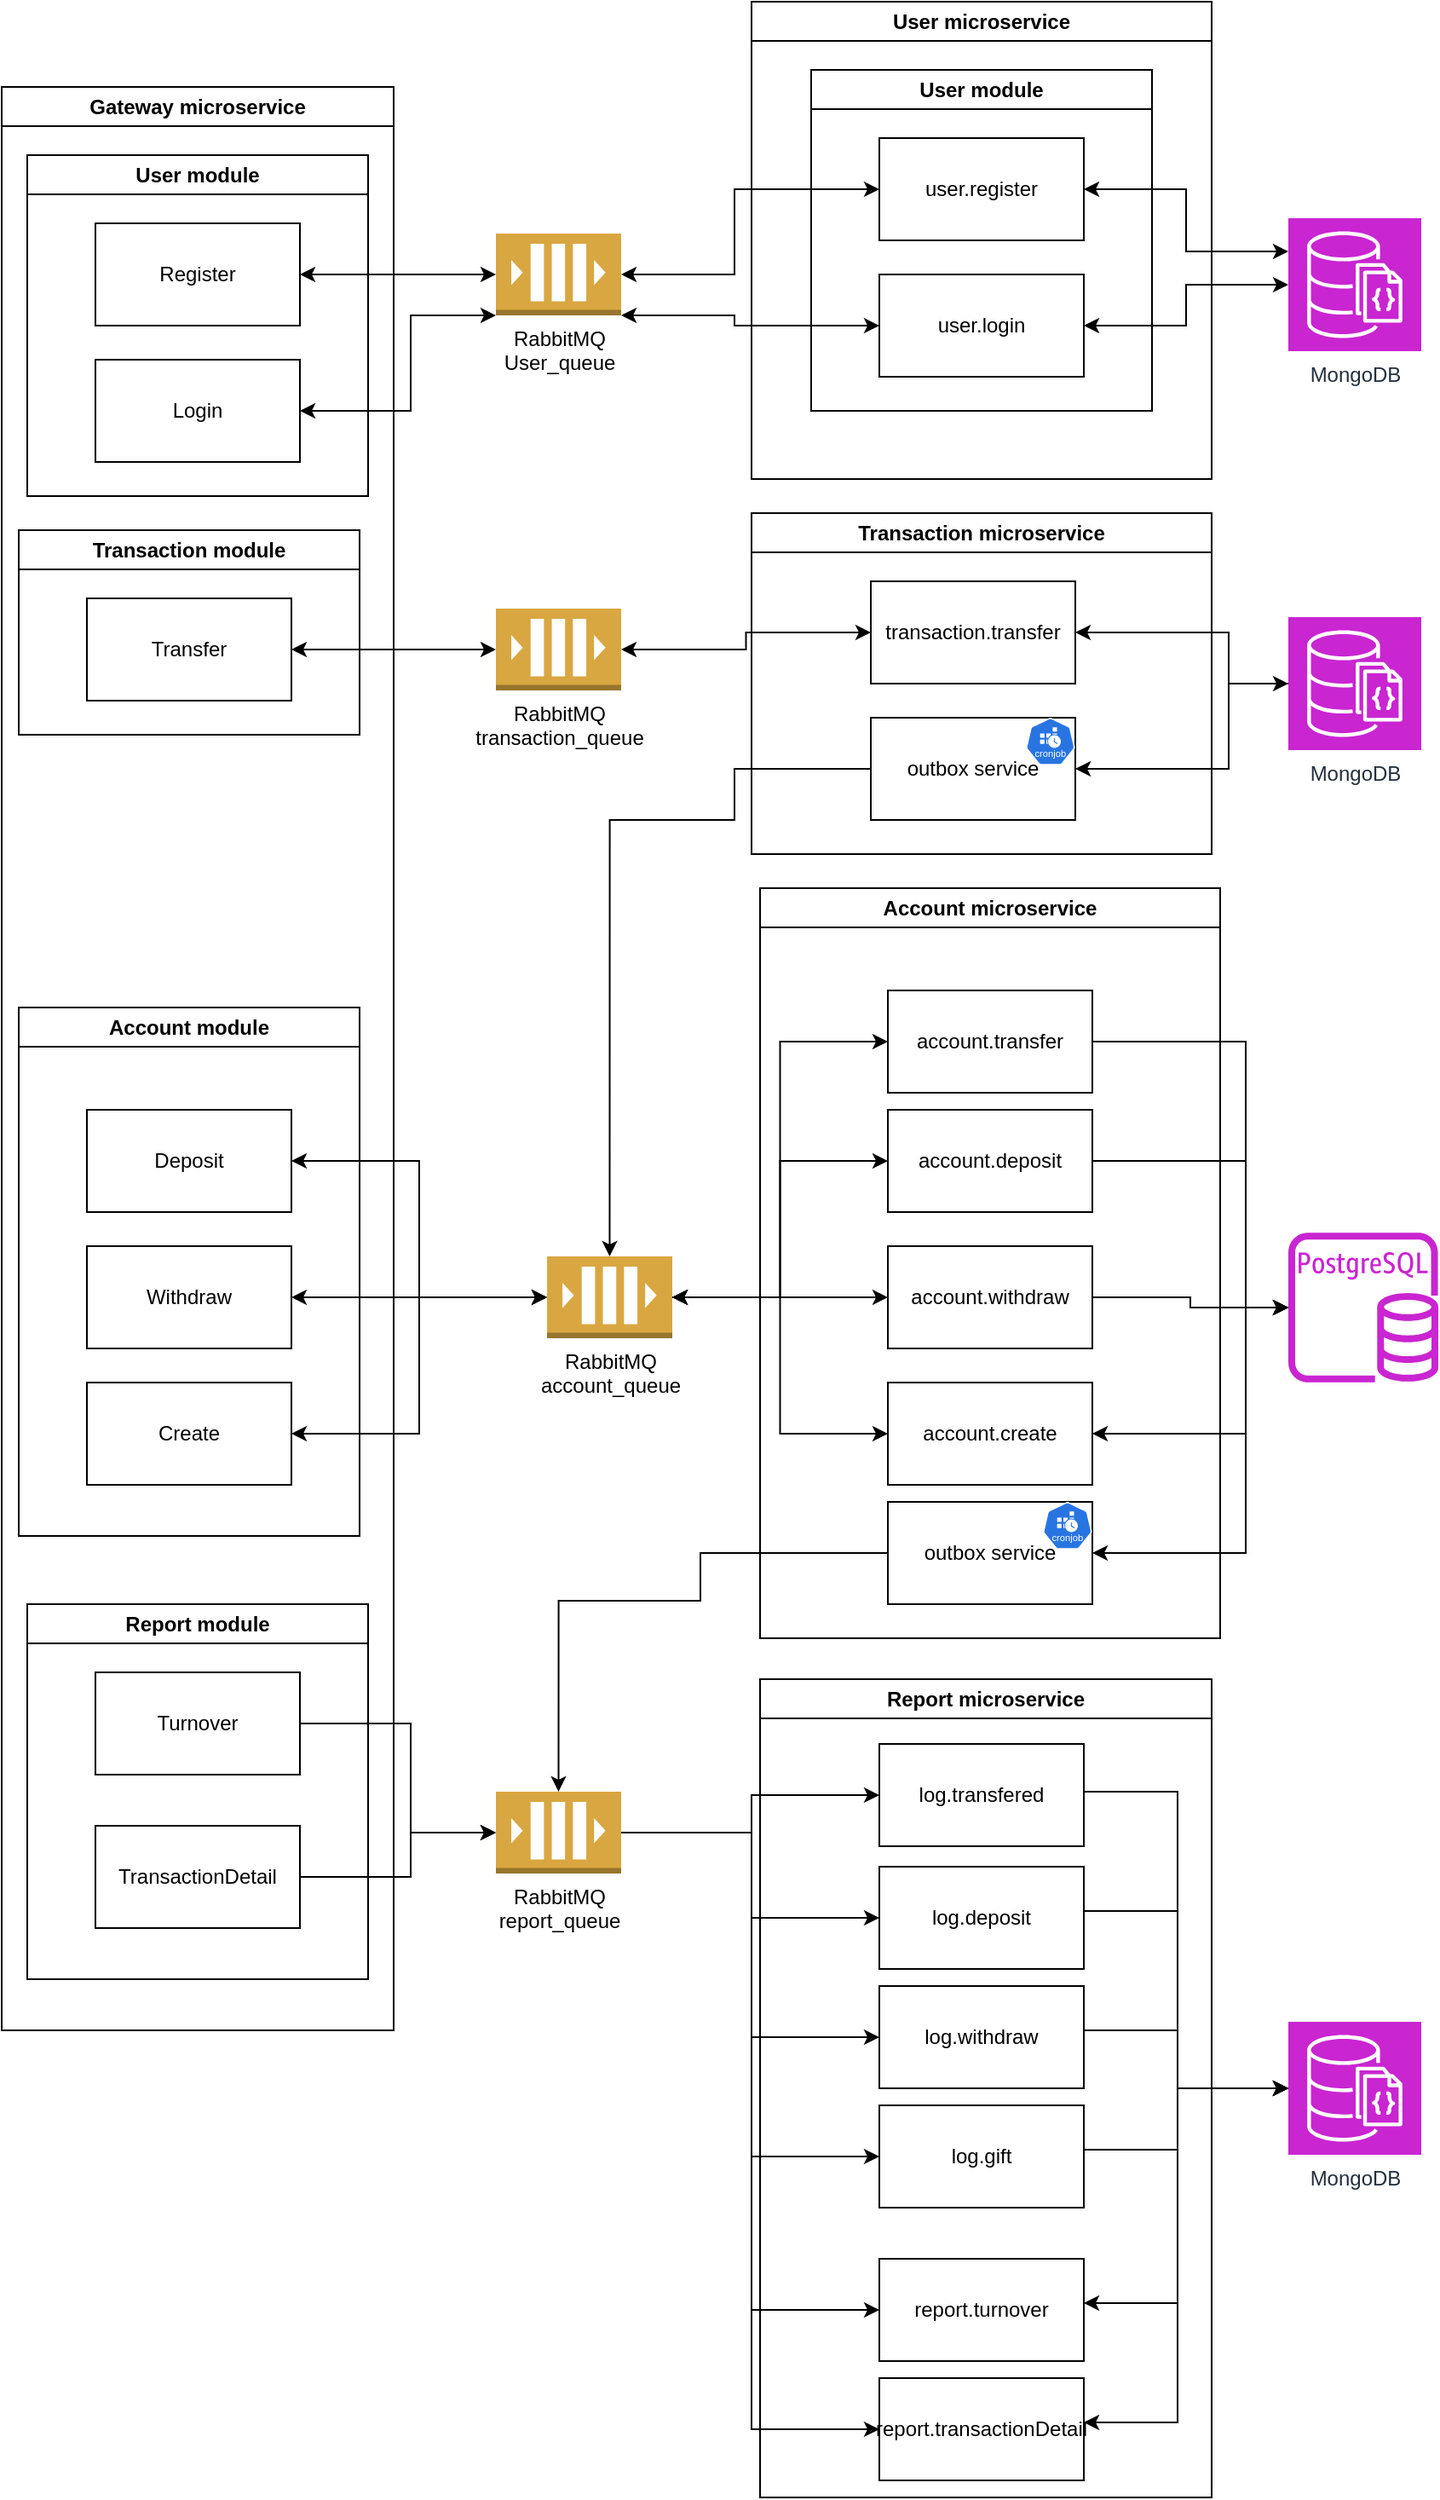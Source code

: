 <mxfile version="24.7.16">
  <diagram name="Page-1" id="gjiGYrU1GdK40-PwsjZL">
    <mxGraphModel dx="1955" dy="1658" grid="1" gridSize="10" guides="1" tooltips="1" connect="1" arrows="1" fold="1" page="1" pageScale="1" pageWidth="850" pageHeight="1100" math="0" shadow="0">
      <root>
        <mxCell id="0" />
        <mxCell id="1" parent="0" />
        <mxCell id="1EiyAuGydXLx-KwnoGxu-1" value="Gateway microservice" style="swimlane;whiteSpace=wrap;html=1;" vertex="1" parent="1">
          <mxGeometry x="-20" y="-40" width="230" height="1140" as="geometry" />
        </mxCell>
        <mxCell id="1EiyAuGydXLx-KwnoGxu-8" value="User module" style="swimlane;whiteSpace=wrap;html=1;" vertex="1" parent="1EiyAuGydXLx-KwnoGxu-1">
          <mxGeometry x="15" y="40" width="200" height="200" as="geometry" />
        </mxCell>
        <mxCell id="1EiyAuGydXLx-KwnoGxu-5" value="Register" style="rounded=0;whiteSpace=wrap;html=1;" vertex="1" parent="1EiyAuGydXLx-KwnoGxu-8">
          <mxGeometry x="40" y="40" width="120" height="60" as="geometry" />
        </mxCell>
        <mxCell id="1EiyAuGydXLx-KwnoGxu-7" value="Login" style="rounded=0;whiteSpace=wrap;html=1;" vertex="1" parent="1EiyAuGydXLx-KwnoGxu-8">
          <mxGeometry x="40" y="120" width="120" height="60" as="geometry" />
        </mxCell>
        <mxCell id="1EiyAuGydXLx-KwnoGxu-24" value="Account module" style="swimlane;whiteSpace=wrap;html=1;" vertex="1" parent="1EiyAuGydXLx-KwnoGxu-1">
          <mxGeometry x="10" y="540" width="200" height="310" as="geometry" />
        </mxCell>
        <mxCell id="1EiyAuGydXLx-KwnoGxu-32" value="Create" style="rounded=0;whiteSpace=wrap;html=1;" vertex="1" parent="1EiyAuGydXLx-KwnoGxu-24">
          <mxGeometry x="40" y="220" width="120" height="60" as="geometry" />
        </mxCell>
        <mxCell id="1EiyAuGydXLx-KwnoGxu-70" value="Withdraw" style="rounded=0;whiteSpace=wrap;html=1;" vertex="1" parent="1EiyAuGydXLx-KwnoGxu-24">
          <mxGeometry x="40" y="140" width="120" height="60" as="geometry" />
        </mxCell>
        <mxCell id="1EiyAuGydXLx-KwnoGxu-69" value="Deposit" style="rounded=0;whiteSpace=wrap;html=1;" vertex="1" parent="1EiyAuGydXLx-KwnoGxu-24">
          <mxGeometry x="40" y="60" width="120" height="60" as="geometry" />
        </mxCell>
        <mxCell id="1EiyAuGydXLx-KwnoGxu-51" value="Report module" style="swimlane;whiteSpace=wrap;html=1;" vertex="1" parent="1EiyAuGydXLx-KwnoGxu-1">
          <mxGeometry x="15" y="890" width="200" height="220" as="geometry" />
        </mxCell>
        <mxCell id="1EiyAuGydXLx-KwnoGxu-52" value="Turnover" style="rounded=0;whiteSpace=wrap;html=1;" vertex="1" parent="1EiyAuGydXLx-KwnoGxu-51">
          <mxGeometry x="40" y="40" width="120" height="60" as="geometry" />
        </mxCell>
        <mxCell id="1EiyAuGydXLx-KwnoGxu-53" value="TransactionDetail" style="rounded=0;whiteSpace=wrap;html=1;" vertex="1" parent="1EiyAuGydXLx-KwnoGxu-51">
          <mxGeometry x="40" y="130" width="120" height="60" as="geometry" />
        </mxCell>
        <mxCell id="1EiyAuGydXLx-KwnoGxu-67" value="Transaction module" style="swimlane;whiteSpace=wrap;html=1;" vertex="1" parent="1EiyAuGydXLx-KwnoGxu-1">
          <mxGeometry x="10" y="260" width="200" height="120" as="geometry" />
        </mxCell>
        <mxCell id="1EiyAuGydXLx-KwnoGxu-68" value="Transfer" style="rounded=0;whiteSpace=wrap;html=1;" vertex="1" parent="1EiyAuGydXLx-KwnoGxu-67">
          <mxGeometry x="40" y="40" width="120" height="60" as="geometry" />
        </mxCell>
        <mxCell id="1EiyAuGydXLx-KwnoGxu-2" value="Account microservice" style="swimlane;whiteSpace=wrap;html=1;" vertex="1" parent="1">
          <mxGeometry x="425" y="430" width="270" height="440" as="geometry" />
        </mxCell>
        <mxCell id="1EiyAuGydXLx-KwnoGxu-62" value="account.create" style="rounded=0;whiteSpace=wrap;html=1;" vertex="1" parent="1EiyAuGydXLx-KwnoGxu-2">
          <mxGeometry x="75" y="290" width="120" height="60" as="geometry" />
        </mxCell>
        <mxCell id="1EiyAuGydXLx-KwnoGxu-66" value="" style="group" vertex="1" connectable="0" parent="1EiyAuGydXLx-KwnoGxu-2">
          <mxGeometry x="75" y="360" width="120" height="60" as="geometry" />
        </mxCell>
        <mxCell id="1EiyAuGydXLx-KwnoGxu-25" value="outbox service" style="rounded=0;whiteSpace=wrap;html=1;" vertex="1" parent="1EiyAuGydXLx-KwnoGxu-66">
          <mxGeometry width="120" height="60" as="geometry" />
        </mxCell>
        <mxCell id="1EiyAuGydXLx-KwnoGxu-65" value="" style="aspect=fixed;sketch=0;html=1;dashed=0;whitespace=wrap;verticalLabelPosition=bottom;verticalAlign=top;fillColor=#2875E2;strokeColor=#ffffff;points=[[0.005,0.63,0],[0.1,0.2,0],[0.9,0.2,0],[0.5,0,0],[0.995,0.63,0],[0.72,0.99,0],[0.5,1,0],[0.28,0.99,0]];shape=mxgraph.kubernetes.icon2;kubernetesLabel=1;prIcon=cronjob" vertex="1" parent="1EiyAuGydXLx-KwnoGxu-66">
          <mxGeometry x="90.83" width="29.17" height="28" as="geometry" />
        </mxCell>
        <mxCell id="1EiyAuGydXLx-KwnoGxu-92" value="account.withdraw" style="rounded=0;whiteSpace=wrap;html=1;" vertex="1" parent="1EiyAuGydXLx-KwnoGxu-2">
          <mxGeometry x="75" y="210" width="120" height="60" as="geometry" />
        </mxCell>
        <mxCell id="1EiyAuGydXLx-KwnoGxu-93" value="account.deposit" style="rounded=0;whiteSpace=wrap;html=1;" vertex="1" parent="1EiyAuGydXLx-KwnoGxu-2">
          <mxGeometry x="75" y="130" width="120" height="60" as="geometry" />
        </mxCell>
        <mxCell id="1EiyAuGydXLx-KwnoGxu-94" value="account.transfer" style="rounded=0;whiteSpace=wrap;html=1;" vertex="1" parent="1EiyAuGydXLx-KwnoGxu-2">
          <mxGeometry x="75" y="60" width="120" height="60" as="geometry" />
        </mxCell>
        <mxCell id="1EiyAuGydXLx-KwnoGxu-3" value="Report microservice" style="swimlane;whiteSpace=wrap;html=1;" vertex="1" parent="1">
          <mxGeometry x="425" y="894" width="265" height="480" as="geometry" />
        </mxCell>
        <mxCell id="1EiyAuGydXLx-KwnoGxu-38" value="log.transfered" style="rounded=0;whiteSpace=wrap;html=1;" vertex="1" parent="1EiyAuGydXLx-KwnoGxu-3">
          <mxGeometry x="70" y="38" width="120" height="60" as="geometry" />
        </mxCell>
        <mxCell id="1EiyAuGydXLx-KwnoGxu-42" value="log.deposit" style="rounded=0;whiteSpace=wrap;html=1;" vertex="1" parent="1EiyAuGydXLx-KwnoGxu-3">
          <mxGeometry x="70" y="110" width="120" height="60" as="geometry" />
        </mxCell>
        <mxCell id="1EiyAuGydXLx-KwnoGxu-43" value="log.withdraw" style="rounded=0;whiteSpace=wrap;html=1;" vertex="1" parent="1EiyAuGydXLx-KwnoGxu-3">
          <mxGeometry x="70" y="180" width="120" height="60" as="geometry" />
        </mxCell>
        <mxCell id="1EiyAuGydXLx-KwnoGxu-44" value="log.gift" style="rounded=0;whiteSpace=wrap;html=1;" vertex="1" parent="1EiyAuGydXLx-KwnoGxu-3">
          <mxGeometry x="70" y="250" width="120" height="60" as="geometry" />
        </mxCell>
        <mxCell id="1EiyAuGydXLx-KwnoGxu-56" value="report.turnover" style="rounded=0;whiteSpace=wrap;html=1;" vertex="1" parent="1EiyAuGydXLx-KwnoGxu-3">
          <mxGeometry x="70" y="340" width="120" height="60" as="geometry" />
        </mxCell>
        <mxCell id="1EiyAuGydXLx-KwnoGxu-58" value="report.transactionDetail" style="rounded=0;whiteSpace=wrap;html=1;" vertex="1" parent="1EiyAuGydXLx-KwnoGxu-3">
          <mxGeometry x="70" y="410" width="120" height="60" as="geometry" />
        </mxCell>
        <mxCell id="1EiyAuGydXLx-KwnoGxu-14" style="edgeStyle=orthogonalEdgeStyle;rounded=0;orthogonalLoop=1;jettySize=auto;html=1;entryX=0;entryY=0.5;entryDx=0;entryDy=0;startArrow=classic;startFill=1;" edge="1" parent="1" source="1EiyAuGydXLx-KwnoGxu-4" target="1EiyAuGydXLx-KwnoGxu-10">
          <mxGeometry relative="1" as="geometry">
            <Array as="points">
              <mxPoint x="410" y="70" />
              <mxPoint x="410" y="20" />
            </Array>
          </mxGeometry>
        </mxCell>
        <mxCell id="1EiyAuGydXLx-KwnoGxu-16" style="edgeStyle=orthogonalEdgeStyle;rounded=0;orthogonalLoop=1;jettySize=auto;html=1;entryX=1;entryY=0.5;entryDx=0;entryDy=0;startArrow=classic;startFill=1;" edge="1" parent="1" source="1EiyAuGydXLx-KwnoGxu-4" target="1EiyAuGydXLx-KwnoGxu-5">
          <mxGeometry relative="1" as="geometry" />
        </mxCell>
        <mxCell id="1EiyAuGydXLx-KwnoGxu-4" value="RabbitMQ&lt;br&gt;User_queue" style="outlineConnect=0;dashed=0;verticalLabelPosition=bottom;verticalAlign=top;align=center;html=1;shape=mxgraph.aws3.queue;fillColor=#D9A741;gradientColor=none;" vertex="1" parent="1">
          <mxGeometry x="270" y="46" width="73.5" height="48" as="geometry" />
        </mxCell>
        <mxCell id="1EiyAuGydXLx-KwnoGxu-6" value="User microservice" style="swimlane;whiteSpace=wrap;html=1;" vertex="1" parent="1">
          <mxGeometry x="420" y="-90" width="270" height="280" as="geometry" />
        </mxCell>
        <mxCell id="1EiyAuGydXLx-KwnoGxu-9" value="User module" style="swimlane;whiteSpace=wrap;html=1;" vertex="1" parent="1EiyAuGydXLx-KwnoGxu-6">
          <mxGeometry x="35" y="40" width="200" height="200" as="geometry" />
        </mxCell>
        <mxCell id="1EiyAuGydXLx-KwnoGxu-10" value="user.register" style="rounded=0;whiteSpace=wrap;html=1;" vertex="1" parent="1EiyAuGydXLx-KwnoGxu-9">
          <mxGeometry x="40" y="40" width="120" height="60" as="geometry" />
        </mxCell>
        <mxCell id="1EiyAuGydXLx-KwnoGxu-11" value="user.login" style="rounded=0;whiteSpace=wrap;html=1;" vertex="1" parent="1EiyAuGydXLx-KwnoGxu-9">
          <mxGeometry x="40" y="120" width="120" height="60" as="geometry" />
        </mxCell>
        <mxCell id="1EiyAuGydXLx-KwnoGxu-17" style="edgeStyle=orthogonalEdgeStyle;rounded=0;orthogonalLoop=1;jettySize=auto;html=1;entryX=1;entryY=1;entryDx=0;entryDy=0;entryPerimeter=0;startArrow=classic;startFill=1;" edge="1" parent="1" source="1EiyAuGydXLx-KwnoGxu-11" target="1EiyAuGydXLx-KwnoGxu-4">
          <mxGeometry relative="1" as="geometry">
            <Array as="points">
              <mxPoint x="410" y="100" />
              <mxPoint x="410" y="94" />
            </Array>
          </mxGeometry>
        </mxCell>
        <mxCell id="1EiyAuGydXLx-KwnoGxu-20" style="edgeStyle=orthogonalEdgeStyle;rounded=0;orthogonalLoop=1;jettySize=auto;html=1;entryX=0;entryY=1;entryDx=0;entryDy=0;entryPerimeter=0;startArrow=classic;startFill=1;" edge="1" parent="1" source="1EiyAuGydXLx-KwnoGxu-7" target="1EiyAuGydXLx-KwnoGxu-4">
          <mxGeometry relative="1" as="geometry">
            <Array as="points">
              <mxPoint x="220" y="150" />
              <mxPoint x="220" y="94" />
            </Array>
          </mxGeometry>
        </mxCell>
        <mxCell id="1EiyAuGydXLx-KwnoGxu-21" value="MongoDB" style="sketch=0;points=[[0,0,0],[0.25,0,0],[0.5,0,0],[0.75,0,0],[1,0,0],[0,1,0],[0.25,1,0],[0.5,1,0],[0.75,1,0],[1,1,0],[0,0.25,0],[0,0.5,0],[0,0.75,0],[1,0.25,0],[1,0.5,0],[1,0.75,0]];outlineConnect=0;fontColor=#232F3E;fillColor=#C925D1;strokeColor=#ffffff;dashed=0;verticalLabelPosition=bottom;verticalAlign=top;align=center;html=1;fontSize=12;fontStyle=0;aspect=fixed;shape=mxgraph.aws4.resourceIcon;resIcon=mxgraph.aws4.documentdb_with_mongodb_compatibility;" vertex="1" parent="1">
          <mxGeometry x="735" y="37" width="78" height="78" as="geometry" />
        </mxCell>
        <mxCell id="1EiyAuGydXLx-KwnoGxu-22" style="edgeStyle=orthogonalEdgeStyle;rounded=0;orthogonalLoop=1;jettySize=auto;html=1;entryX=0;entryY=0.25;entryDx=0;entryDy=0;entryPerimeter=0;startArrow=classic;startFill=1;" edge="1" parent="1" source="1EiyAuGydXLx-KwnoGxu-10" target="1EiyAuGydXLx-KwnoGxu-21">
          <mxGeometry relative="1" as="geometry" />
        </mxCell>
        <mxCell id="1EiyAuGydXLx-KwnoGxu-23" style="edgeStyle=orthogonalEdgeStyle;rounded=0;orthogonalLoop=1;jettySize=auto;html=1;entryX=0;entryY=0.5;entryDx=0;entryDy=0;entryPerimeter=0;startArrow=classic;startFill=1;" edge="1" parent="1" source="1EiyAuGydXLx-KwnoGxu-11" target="1EiyAuGydXLx-KwnoGxu-21">
          <mxGeometry relative="1" as="geometry" />
        </mxCell>
        <mxCell id="1EiyAuGydXLx-KwnoGxu-27" value="" style="sketch=0;outlineConnect=0;fontColor=#232F3E;gradientColor=none;fillColor=#C925D1;strokeColor=none;dashed=0;verticalLabelPosition=bottom;verticalAlign=top;align=center;html=1;fontSize=12;fontStyle=0;aspect=fixed;pointerEvents=1;shape=mxgraph.aws4.rds_postgresql_instance;" vertex="1" parent="1">
          <mxGeometry x="735" y="632" width="88" height="88" as="geometry" />
        </mxCell>
        <mxCell id="1EiyAuGydXLx-KwnoGxu-63" style="edgeStyle=orthogonalEdgeStyle;rounded=0;orthogonalLoop=1;jettySize=auto;html=1;entryX=0;entryY=0.5;entryDx=0;entryDy=0;startArrow=classic;startFill=1;" edge="1" parent="1" source="1EiyAuGydXLx-KwnoGxu-28" target="1EiyAuGydXLx-KwnoGxu-62">
          <mxGeometry relative="1" as="geometry" />
        </mxCell>
        <mxCell id="1EiyAuGydXLx-KwnoGxu-95" style="edgeStyle=orthogonalEdgeStyle;rounded=0;orthogonalLoop=1;jettySize=auto;html=1;entryX=0;entryY=0.5;entryDx=0;entryDy=0;startArrow=classic;startFill=1;" edge="1" parent="1" source="1EiyAuGydXLx-KwnoGxu-28" target="1EiyAuGydXLx-KwnoGxu-92">
          <mxGeometry relative="1" as="geometry" />
        </mxCell>
        <mxCell id="1EiyAuGydXLx-KwnoGxu-96" style="edgeStyle=orthogonalEdgeStyle;rounded=0;orthogonalLoop=1;jettySize=auto;html=1;entryX=0;entryY=0.5;entryDx=0;entryDy=0;startArrow=classic;startFill=1;" edge="1" parent="1" source="1EiyAuGydXLx-KwnoGxu-28" target="1EiyAuGydXLx-KwnoGxu-93">
          <mxGeometry relative="1" as="geometry" />
        </mxCell>
        <mxCell id="1EiyAuGydXLx-KwnoGxu-97" style="edgeStyle=orthogonalEdgeStyle;rounded=0;orthogonalLoop=1;jettySize=auto;html=1;entryX=0;entryY=0.5;entryDx=0;entryDy=0;startArrow=none;startFill=0;" edge="1" parent="1" source="1EiyAuGydXLx-KwnoGxu-28" target="1EiyAuGydXLx-KwnoGxu-94">
          <mxGeometry relative="1" as="geometry" />
        </mxCell>
        <mxCell id="1EiyAuGydXLx-KwnoGxu-28" value="RabbitMQ&lt;br&gt;account_queue" style="outlineConnect=0;dashed=0;verticalLabelPosition=bottom;verticalAlign=top;align=center;html=1;shape=mxgraph.aws3.queue;fillColor=#D9A741;gradientColor=none;" vertex="1" parent="1">
          <mxGeometry x="300" y="646" width="73.5" height="48" as="geometry" />
        </mxCell>
        <mxCell id="1EiyAuGydXLx-KwnoGxu-33" style="edgeStyle=orthogonalEdgeStyle;rounded=0;orthogonalLoop=1;jettySize=auto;html=1;entryX=0;entryY=0.5;entryDx=0;entryDy=0;entryPerimeter=0;startArrow=classic;startFill=1;" edge="1" parent="1" source="1EiyAuGydXLx-KwnoGxu-32" target="1EiyAuGydXLx-KwnoGxu-28">
          <mxGeometry relative="1" as="geometry" />
        </mxCell>
        <mxCell id="1EiyAuGydXLx-KwnoGxu-35" style="edgeStyle=orthogonalEdgeStyle;rounded=0;orthogonalLoop=1;jettySize=auto;html=1;startArrow=classic;startFill=1;" edge="1" parent="1" source="1EiyAuGydXLx-KwnoGxu-25" target="1EiyAuGydXLx-KwnoGxu-27">
          <mxGeometry relative="1" as="geometry">
            <Array as="points">
              <mxPoint x="710" y="820" />
              <mxPoint x="710" y="676" />
            </Array>
          </mxGeometry>
        </mxCell>
        <mxCell id="1EiyAuGydXLx-KwnoGxu-39" style="edgeStyle=orthogonalEdgeStyle;rounded=0;orthogonalLoop=1;jettySize=auto;html=1;entryX=0;entryY=0.5;entryDx=0;entryDy=0;exitX=1;exitY=0.5;exitDx=0;exitDy=0;exitPerimeter=0;" edge="1" parent="1" source="1EiyAuGydXLx-KwnoGxu-36" target="1EiyAuGydXLx-KwnoGxu-38">
          <mxGeometry relative="1" as="geometry">
            <Array as="points">
              <mxPoint x="420" y="984" />
              <mxPoint x="420" y="962" />
            </Array>
          </mxGeometry>
        </mxCell>
        <mxCell id="1EiyAuGydXLx-KwnoGxu-45" style="edgeStyle=orthogonalEdgeStyle;rounded=0;orthogonalLoop=1;jettySize=auto;html=1;entryX=0;entryY=0.5;entryDx=0;entryDy=0;exitX=1;exitY=0.5;exitDx=0;exitDy=0;exitPerimeter=0;" edge="1" parent="1" source="1EiyAuGydXLx-KwnoGxu-36" target="1EiyAuGydXLx-KwnoGxu-42">
          <mxGeometry relative="1" as="geometry">
            <Array as="points">
              <mxPoint x="420" y="984" />
              <mxPoint x="420" y="1034" />
            </Array>
          </mxGeometry>
        </mxCell>
        <mxCell id="1EiyAuGydXLx-KwnoGxu-46" style="edgeStyle=orthogonalEdgeStyle;rounded=0;orthogonalLoop=1;jettySize=auto;html=1;entryX=0;entryY=0.5;entryDx=0;entryDy=0;exitX=1;exitY=0.5;exitDx=0;exitDy=0;exitPerimeter=0;" edge="1" parent="1" source="1EiyAuGydXLx-KwnoGxu-36" target="1EiyAuGydXLx-KwnoGxu-43">
          <mxGeometry relative="1" as="geometry">
            <Array as="points">
              <mxPoint x="420" y="984" />
              <mxPoint x="420" y="1104" />
            </Array>
          </mxGeometry>
        </mxCell>
        <mxCell id="1EiyAuGydXLx-KwnoGxu-47" style="edgeStyle=orthogonalEdgeStyle;rounded=0;orthogonalLoop=1;jettySize=auto;html=1;entryX=0;entryY=0.5;entryDx=0;entryDy=0;exitX=1;exitY=0.5;exitDx=0;exitDy=0;exitPerimeter=0;" edge="1" parent="1" source="1EiyAuGydXLx-KwnoGxu-36" target="1EiyAuGydXLx-KwnoGxu-44">
          <mxGeometry relative="1" as="geometry">
            <Array as="points">
              <mxPoint x="420" y="984" />
              <mxPoint x="420" y="1174" />
            </Array>
          </mxGeometry>
        </mxCell>
        <mxCell id="1EiyAuGydXLx-KwnoGxu-57" style="edgeStyle=orthogonalEdgeStyle;rounded=0;orthogonalLoop=1;jettySize=auto;html=1;entryX=0;entryY=0.5;entryDx=0;entryDy=0;exitX=1;exitY=0.5;exitDx=0;exitDy=0;exitPerimeter=0;" edge="1" parent="1" source="1EiyAuGydXLx-KwnoGxu-36" target="1EiyAuGydXLx-KwnoGxu-56">
          <mxGeometry relative="1" as="geometry">
            <Array as="points">
              <mxPoint x="420" y="984" />
              <mxPoint x="420" y="1264" />
            </Array>
          </mxGeometry>
        </mxCell>
        <mxCell id="1EiyAuGydXLx-KwnoGxu-59" style="edgeStyle=orthogonalEdgeStyle;rounded=0;orthogonalLoop=1;jettySize=auto;html=1;exitX=1;exitY=0.5;exitDx=0;exitDy=0;exitPerimeter=0;entryX=0;entryY=0.5;entryDx=0;entryDy=0;" edge="1" parent="1" source="1EiyAuGydXLx-KwnoGxu-36" target="1EiyAuGydXLx-KwnoGxu-58">
          <mxGeometry relative="1" as="geometry">
            <mxPoint x="495" y="1302" as="targetPoint" />
            <Array as="points">
              <mxPoint x="420" y="984" />
              <mxPoint x="420" y="1334" />
            </Array>
          </mxGeometry>
        </mxCell>
        <mxCell id="1EiyAuGydXLx-KwnoGxu-36" value="RabbitMQ&lt;br&gt;report_queue" style="outlineConnect=0;dashed=0;verticalLabelPosition=bottom;verticalAlign=top;align=center;html=1;shape=mxgraph.aws3.queue;fillColor=#D9A741;gradientColor=none;" vertex="1" parent="1">
          <mxGeometry x="270" y="960" width="73.5" height="48" as="geometry" />
        </mxCell>
        <mxCell id="1EiyAuGydXLx-KwnoGxu-37" value="" style="edgeStyle=orthogonalEdgeStyle;rounded=0;orthogonalLoop=1;jettySize=auto;html=1;entryX=0.5;entryY=0;entryDx=0;entryDy=0;entryPerimeter=0;exitX=0;exitY=0.5;exitDx=0;exitDy=0;" edge="1" parent="1" source="1EiyAuGydXLx-KwnoGxu-25" target="1EiyAuGydXLx-KwnoGxu-36">
          <mxGeometry x="-0.615" y="10" relative="1" as="geometry">
            <mxPoint x="500" y="718" as="sourcePoint" />
            <Array as="points">
              <mxPoint x="390" y="820" />
              <mxPoint x="390" y="848" />
              <mxPoint x="307" y="848" />
            </Array>
            <mxPoint x="1" as="offset" />
          </mxGeometry>
        </mxCell>
        <mxCell id="1EiyAuGydXLx-KwnoGxu-40" value="MongoDB" style="sketch=0;points=[[0,0,0],[0.25,0,0],[0.5,0,0],[0.75,0,0],[1,0,0],[0,1,0],[0.25,1,0],[0.5,1,0],[0.75,1,0],[1,1,0],[0,0.25,0],[0,0.5,0],[0,0.75,0],[1,0.25,0],[1,0.5,0],[1,0.75,0]];outlineConnect=0;fontColor=#232F3E;fillColor=#C925D1;strokeColor=#ffffff;dashed=0;verticalLabelPosition=bottom;verticalAlign=top;align=center;html=1;fontSize=12;fontStyle=0;aspect=fixed;shape=mxgraph.aws4.resourceIcon;resIcon=mxgraph.aws4.documentdb_with_mongodb_compatibility;" vertex="1" parent="1">
          <mxGeometry x="735" y="1095" width="78" height="78" as="geometry" />
        </mxCell>
        <mxCell id="1EiyAuGydXLx-KwnoGxu-41" style="edgeStyle=orthogonalEdgeStyle;rounded=0;orthogonalLoop=1;jettySize=auto;html=1;entryX=0;entryY=0.5;entryDx=0;entryDy=0;entryPerimeter=0;" edge="1" parent="1" source="1EiyAuGydXLx-KwnoGxu-38" target="1EiyAuGydXLx-KwnoGxu-40">
          <mxGeometry relative="1" as="geometry">
            <Array as="points">
              <mxPoint x="670" y="960" />
              <mxPoint x="670" y="1134" />
            </Array>
          </mxGeometry>
        </mxCell>
        <mxCell id="1EiyAuGydXLx-KwnoGxu-48" style="edgeStyle=orthogonalEdgeStyle;rounded=0;orthogonalLoop=1;jettySize=auto;html=1;entryX=0;entryY=0.5;entryDx=0;entryDy=0;entryPerimeter=0;" edge="1" parent="1" source="1EiyAuGydXLx-KwnoGxu-42" target="1EiyAuGydXLx-KwnoGxu-40">
          <mxGeometry relative="1" as="geometry">
            <Array as="points">
              <mxPoint x="670" y="1030" />
              <mxPoint x="670" y="1134" />
            </Array>
          </mxGeometry>
        </mxCell>
        <mxCell id="1EiyAuGydXLx-KwnoGxu-50" style="edgeStyle=orthogonalEdgeStyle;rounded=0;orthogonalLoop=1;jettySize=auto;html=1;entryX=0;entryY=0.5;entryDx=0;entryDy=0;entryPerimeter=0;" edge="1" parent="1" source="1EiyAuGydXLx-KwnoGxu-44" target="1EiyAuGydXLx-KwnoGxu-40">
          <mxGeometry relative="1" as="geometry">
            <Array as="points">
              <mxPoint x="670" y="1170" />
              <mxPoint x="670" y="1134" />
            </Array>
          </mxGeometry>
        </mxCell>
        <mxCell id="1EiyAuGydXLx-KwnoGxu-54" style="edgeStyle=orthogonalEdgeStyle;rounded=0;orthogonalLoop=1;jettySize=auto;html=1;entryX=0;entryY=0.5;entryDx=0;entryDy=0;entryPerimeter=0;" edge="1" parent="1" source="1EiyAuGydXLx-KwnoGxu-53" target="1EiyAuGydXLx-KwnoGxu-36">
          <mxGeometry relative="1" as="geometry">
            <Array as="points">
              <mxPoint x="220" y="1010" />
              <mxPoint x="220" y="984" />
            </Array>
          </mxGeometry>
        </mxCell>
        <mxCell id="1EiyAuGydXLx-KwnoGxu-55" style="edgeStyle=orthogonalEdgeStyle;rounded=0;orthogonalLoop=1;jettySize=auto;html=1;entryX=0;entryY=0.5;entryDx=0;entryDy=0;entryPerimeter=0;exitX=1;exitY=0.5;exitDx=0;exitDy=0;" edge="1" parent="1" source="1EiyAuGydXLx-KwnoGxu-52" target="1EiyAuGydXLx-KwnoGxu-36">
          <mxGeometry relative="1" as="geometry">
            <mxPoint x="280" y="578" as="targetPoint" />
            <mxPoint x="155" y="888" as="sourcePoint" />
            <Array as="points">
              <mxPoint x="220" y="920" />
              <mxPoint x="220" y="984" />
            </Array>
          </mxGeometry>
        </mxCell>
        <mxCell id="1EiyAuGydXLx-KwnoGxu-60" style="edgeStyle=orthogonalEdgeStyle;rounded=0;orthogonalLoop=1;jettySize=auto;html=1;entryX=0;entryY=0.5;entryDx=0;entryDy=0;entryPerimeter=0;startArrow=classic;startFill=1;" edge="1" parent="1" source="1EiyAuGydXLx-KwnoGxu-56" target="1EiyAuGydXLx-KwnoGxu-40">
          <mxGeometry relative="1" as="geometry">
            <Array as="points">
              <mxPoint x="670" y="1260" />
              <mxPoint x="670" y="1134" />
            </Array>
          </mxGeometry>
        </mxCell>
        <mxCell id="1EiyAuGydXLx-KwnoGxu-61" style="edgeStyle=orthogonalEdgeStyle;rounded=0;orthogonalLoop=1;jettySize=auto;html=1;entryX=0;entryY=0.5;entryDx=0;entryDy=0;entryPerimeter=0;startArrow=classic;startFill=1;" edge="1" parent="1" source="1EiyAuGydXLx-KwnoGxu-58" target="1EiyAuGydXLx-KwnoGxu-40">
          <mxGeometry relative="1" as="geometry">
            <Array as="points">
              <mxPoint x="670" y="1330" />
              <mxPoint x="670" y="1134" />
            </Array>
          </mxGeometry>
        </mxCell>
        <mxCell id="1EiyAuGydXLx-KwnoGxu-64" style="edgeStyle=orthogonalEdgeStyle;rounded=0;orthogonalLoop=1;jettySize=auto;html=1;startArrow=classic;startFill=1;" edge="1" parent="1" source="1EiyAuGydXLx-KwnoGxu-62" target="1EiyAuGydXLx-KwnoGxu-27">
          <mxGeometry relative="1" as="geometry">
            <Array as="points">
              <mxPoint x="710" y="750" />
              <mxPoint x="710" y="676" />
            </Array>
          </mxGeometry>
        </mxCell>
        <mxCell id="1EiyAuGydXLx-KwnoGxu-49" style="edgeStyle=orthogonalEdgeStyle;rounded=0;orthogonalLoop=1;jettySize=auto;html=1;entryX=0;entryY=0.5;entryDx=0;entryDy=0;entryPerimeter=0;" edge="1" parent="1" source="1EiyAuGydXLx-KwnoGxu-43" target="1EiyAuGydXLx-KwnoGxu-40">
          <mxGeometry relative="1" as="geometry">
            <mxPoint x="720" y="980" as="targetPoint" />
            <Array as="points">
              <mxPoint x="670" y="1100" />
              <mxPoint x="670" y="1134" />
            </Array>
          </mxGeometry>
        </mxCell>
        <mxCell id="1EiyAuGydXLx-KwnoGxu-71" value="Transaction&lt;span style=&quot;background-color: initial;&quot;&gt;&amp;nbsp;microservice&lt;/span&gt;" style="swimlane;whiteSpace=wrap;html=1;" vertex="1" parent="1">
          <mxGeometry x="420" y="210" width="270" height="200" as="geometry" />
        </mxCell>
        <mxCell id="1EiyAuGydXLx-KwnoGxu-72" value="transaction.transfer" style="rounded=0;whiteSpace=wrap;html=1;" vertex="1" parent="1EiyAuGydXLx-KwnoGxu-71">
          <mxGeometry x="70" y="40" width="120" height="60" as="geometry" />
        </mxCell>
        <mxCell id="1EiyAuGydXLx-KwnoGxu-76" value="" style="group" vertex="1" connectable="0" parent="1EiyAuGydXLx-KwnoGxu-71">
          <mxGeometry x="70" y="120" width="120" height="60" as="geometry" />
        </mxCell>
        <mxCell id="1EiyAuGydXLx-KwnoGxu-77" value="outbox service" style="rounded=0;whiteSpace=wrap;html=1;" vertex="1" parent="1EiyAuGydXLx-KwnoGxu-76">
          <mxGeometry width="120" height="60" as="geometry" />
        </mxCell>
        <mxCell id="1EiyAuGydXLx-KwnoGxu-78" value="" style="aspect=fixed;sketch=0;html=1;dashed=0;whitespace=wrap;verticalLabelPosition=bottom;verticalAlign=top;fillColor=#2875E2;strokeColor=#ffffff;points=[[0.005,0.63,0],[0.1,0.2,0],[0.9,0.2,0],[0.5,0,0],[0.995,0.63,0],[0.72,0.99,0],[0.5,1,0],[0.28,0.99,0]];shape=mxgraph.kubernetes.icon2;kubernetesLabel=1;prIcon=cronjob" vertex="1" parent="1EiyAuGydXLx-KwnoGxu-76">
          <mxGeometry x="90.83" width="29.17" height="28" as="geometry" />
        </mxCell>
        <mxCell id="1EiyAuGydXLx-KwnoGxu-79" style="edgeStyle=orthogonalEdgeStyle;rounded=0;orthogonalLoop=1;jettySize=auto;html=1;entryX=1;entryY=0.5;entryDx=0;entryDy=0;exitX=0;exitY=0.5;exitDx=0;exitDy=0;exitPerimeter=0;" edge="1" parent="1" source="1EiyAuGydXLx-KwnoGxu-75" target="1EiyAuGydXLx-KwnoGxu-77">
          <mxGeometry relative="1" as="geometry">
            <Array as="points">
              <mxPoint x="700" y="310" />
              <mxPoint x="700" y="360" />
            </Array>
          </mxGeometry>
        </mxCell>
        <mxCell id="1EiyAuGydXLx-KwnoGxu-75" value="MongoDB" style="sketch=0;points=[[0,0,0],[0.25,0,0],[0.5,0,0],[0.75,0,0],[1,0,0],[0,1,0],[0.25,1,0],[0.5,1,0],[0.75,1,0],[1,1,0],[0,0.25,0],[0,0.5,0],[0,0.75,0],[1,0.25,0],[1,0.5,0],[1,0.75,0]];outlineConnect=0;fontColor=#232F3E;fillColor=#C925D1;strokeColor=#ffffff;dashed=0;verticalLabelPosition=bottom;verticalAlign=top;align=center;html=1;fontSize=12;fontStyle=0;aspect=fixed;shape=mxgraph.aws4.resourceIcon;resIcon=mxgraph.aws4.documentdb_with_mongodb_compatibility;" vertex="1" parent="1">
          <mxGeometry x="735" y="271" width="78" height="78" as="geometry" />
        </mxCell>
        <mxCell id="1EiyAuGydXLx-KwnoGxu-80" style="edgeStyle=orthogonalEdgeStyle;rounded=0;orthogonalLoop=1;jettySize=auto;html=1;entryX=0.5;entryY=0;entryDx=0;entryDy=0;entryPerimeter=0;" edge="1" parent="1" source="1EiyAuGydXLx-KwnoGxu-77" target="1EiyAuGydXLx-KwnoGxu-28">
          <mxGeometry relative="1" as="geometry">
            <Array as="points">
              <mxPoint x="410" y="360" />
              <mxPoint x="410" y="390" />
              <mxPoint x="337" y="390" />
            </Array>
          </mxGeometry>
        </mxCell>
        <mxCell id="1EiyAuGydXLx-KwnoGxu-81" style="edgeStyle=orthogonalEdgeStyle;rounded=0;orthogonalLoop=1;jettySize=auto;html=1;entryX=0;entryY=0.5;entryDx=0;entryDy=0;entryPerimeter=0;startArrow=classic;startFill=1;" edge="1" parent="1" source="1EiyAuGydXLx-KwnoGxu-69" target="1EiyAuGydXLx-KwnoGxu-28">
          <mxGeometry relative="1" as="geometry" />
        </mxCell>
        <mxCell id="1EiyAuGydXLx-KwnoGxu-82" style="edgeStyle=orthogonalEdgeStyle;rounded=0;orthogonalLoop=1;jettySize=auto;html=1;entryX=0;entryY=0.5;entryDx=0;entryDy=0;entryPerimeter=0;startArrow=classic;startFill=1;" edge="1" parent="1" source="1EiyAuGydXLx-KwnoGxu-70" target="1EiyAuGydXLx-KwnoGxu-28">
          <mxGeometry relative="1" as="geometry">
            <mxPoint x="240" y="740" as="targetPoint" />
          </mxGeometry>
        </mxCell>
        <mxCell id="1EiyAuGydXLx-KwnoGxu-85" style="edgeStyle=orthogonalEdgeStyle;rounded=0;orthogonalLoop=1;jettySize=auto;html=1;entryX=0;entryY=0.5;entryDx=0;entryDy=0;startArrow=classic;startFill=1;" edge="1" parent="1" source="1EiyAuGydXLx-KwnoGxu-83" target="1EiyAuGydXLx-KwnoGxu-72">
          <mxGeometry relative="1" as="geometry" />
        </mxCell>
        <mxCell id="1EiyAuGydXLx-KwnoGxu-83" value="RabbitMQ&lt;br&gt;transaction_queue" style="outlineConnect=0;dashed=0;verticalLabelPosition=bottom;verticalAlign=top;align=center;html=1;shape=mxgraph.aws3.queue;fillColor=#D9A741;gradientColor=none;" vertex="1" parent="1">
          <mxGeometry x="270" y="266" width="73.5" height="48" as="geometry" />
        </mxCell>
        <mxCell id="1EiyAuGydXLx-KwnoGxu-84" style="edgeStyle=orthogonalEdgeStyle;rounded=0;orthogonalLoop=1;jettySize=auto;html=1;entryX=0;entryY=0.5;entryDx=0;entryDy=0;entryPerimeter=0;startArrow=classic;startFill=1;" edge="1" parent="1" source="1EiyAuGydXLx-KwnoGxu-68" target="1EiyAuGydXLx-KwnoGxu-83">
          <mxGeometry relative="1" as="geometry">
            <Array as="points">
              <mxPoint x="250" y="290" />
              <mxPoint x="250" y="290" />
            </Array>
          </mxGeometry>
        </mxCell>
        <mxCell id="1EiyAuGydXLx-KwnoGxu-86" style="edgeStyle=orthogonalEdgeStyle;rounded=0;orthogonalLoop=1;jettySize=auto;html=1;entryX=0;entryY=0.5;entryDx=0;entryDy=0;entryPerimeter=0;startArrow=classic;startFill=1;" edge="1" parent="1" source="1EiyAuGydXLx-KwnoGxu-72" target="1EiyAuGydXLx-KwnoGxu-75">
          <mxGeometry relative="1" as="geometry">
            <Array as="points">
              <mxPoint x="700" y="280" />
              <mxPoint x="700" y="310" />
            </Array>
          </mxGeometry>
        </mxCell>
        <mxCell id="1EiyAuGydXLx-KwnoGxu-98" style="edgeStyle=orthogonalEdgeStyle;rounded=0;orthogonalLoop=1;jettySize=auto;html=1;" edge="1" parent="1" source="1EiyAuGydXLx-KwnoGxu-94" target="1EiyAuGydXLx-KwnoGxu-27">
          <mxGeometry relative="1" as="geometry">
            <Array as="points">
              <mxPoint x="710" y="520" />
              <mxPoint x="710" y="676" />
            </Array>
          </mxGeometry>
        </mxCell>
        <mxCell id="1EiyAuGydXLx-KwnoGxu-99" style="edgeStyle=orthogonalEdgeStyle;rounded=0;orthogonalLoop=1;jettySize=auto;html=1;" edge="1" parent="1" source="1EiyAuGydXLx-KwnoGxu-93" target="1EiyAuGydXLx-KwnoGxu-27">
          <mxGeometry relative="1" as="geometry">
            <Array as="points">
              <mxPoint x="710" y="590" />
              <mxPoint x="710" y="676" />
            </Array>
          </mxGeometry>
        </mxCell>
        <mxCell id="1EiyAuGydXLx-KwnoGxu-100" style="edgeStyle=orthogonalEdgeStyle;rounded=0;orthogonalLoop=1;jettySize=auto;html=1;" edge="1" parent="1" source="1EiyAuGydXLx-KwnoGxu-92" target="1EiyAuGydXLx-KwnoGxu-27">
          <mxGeometry relative="1" as="geometry" />
        </mxCell>
      </root>
    </mxGraphModel>
  </diagram>
</mxfile>
